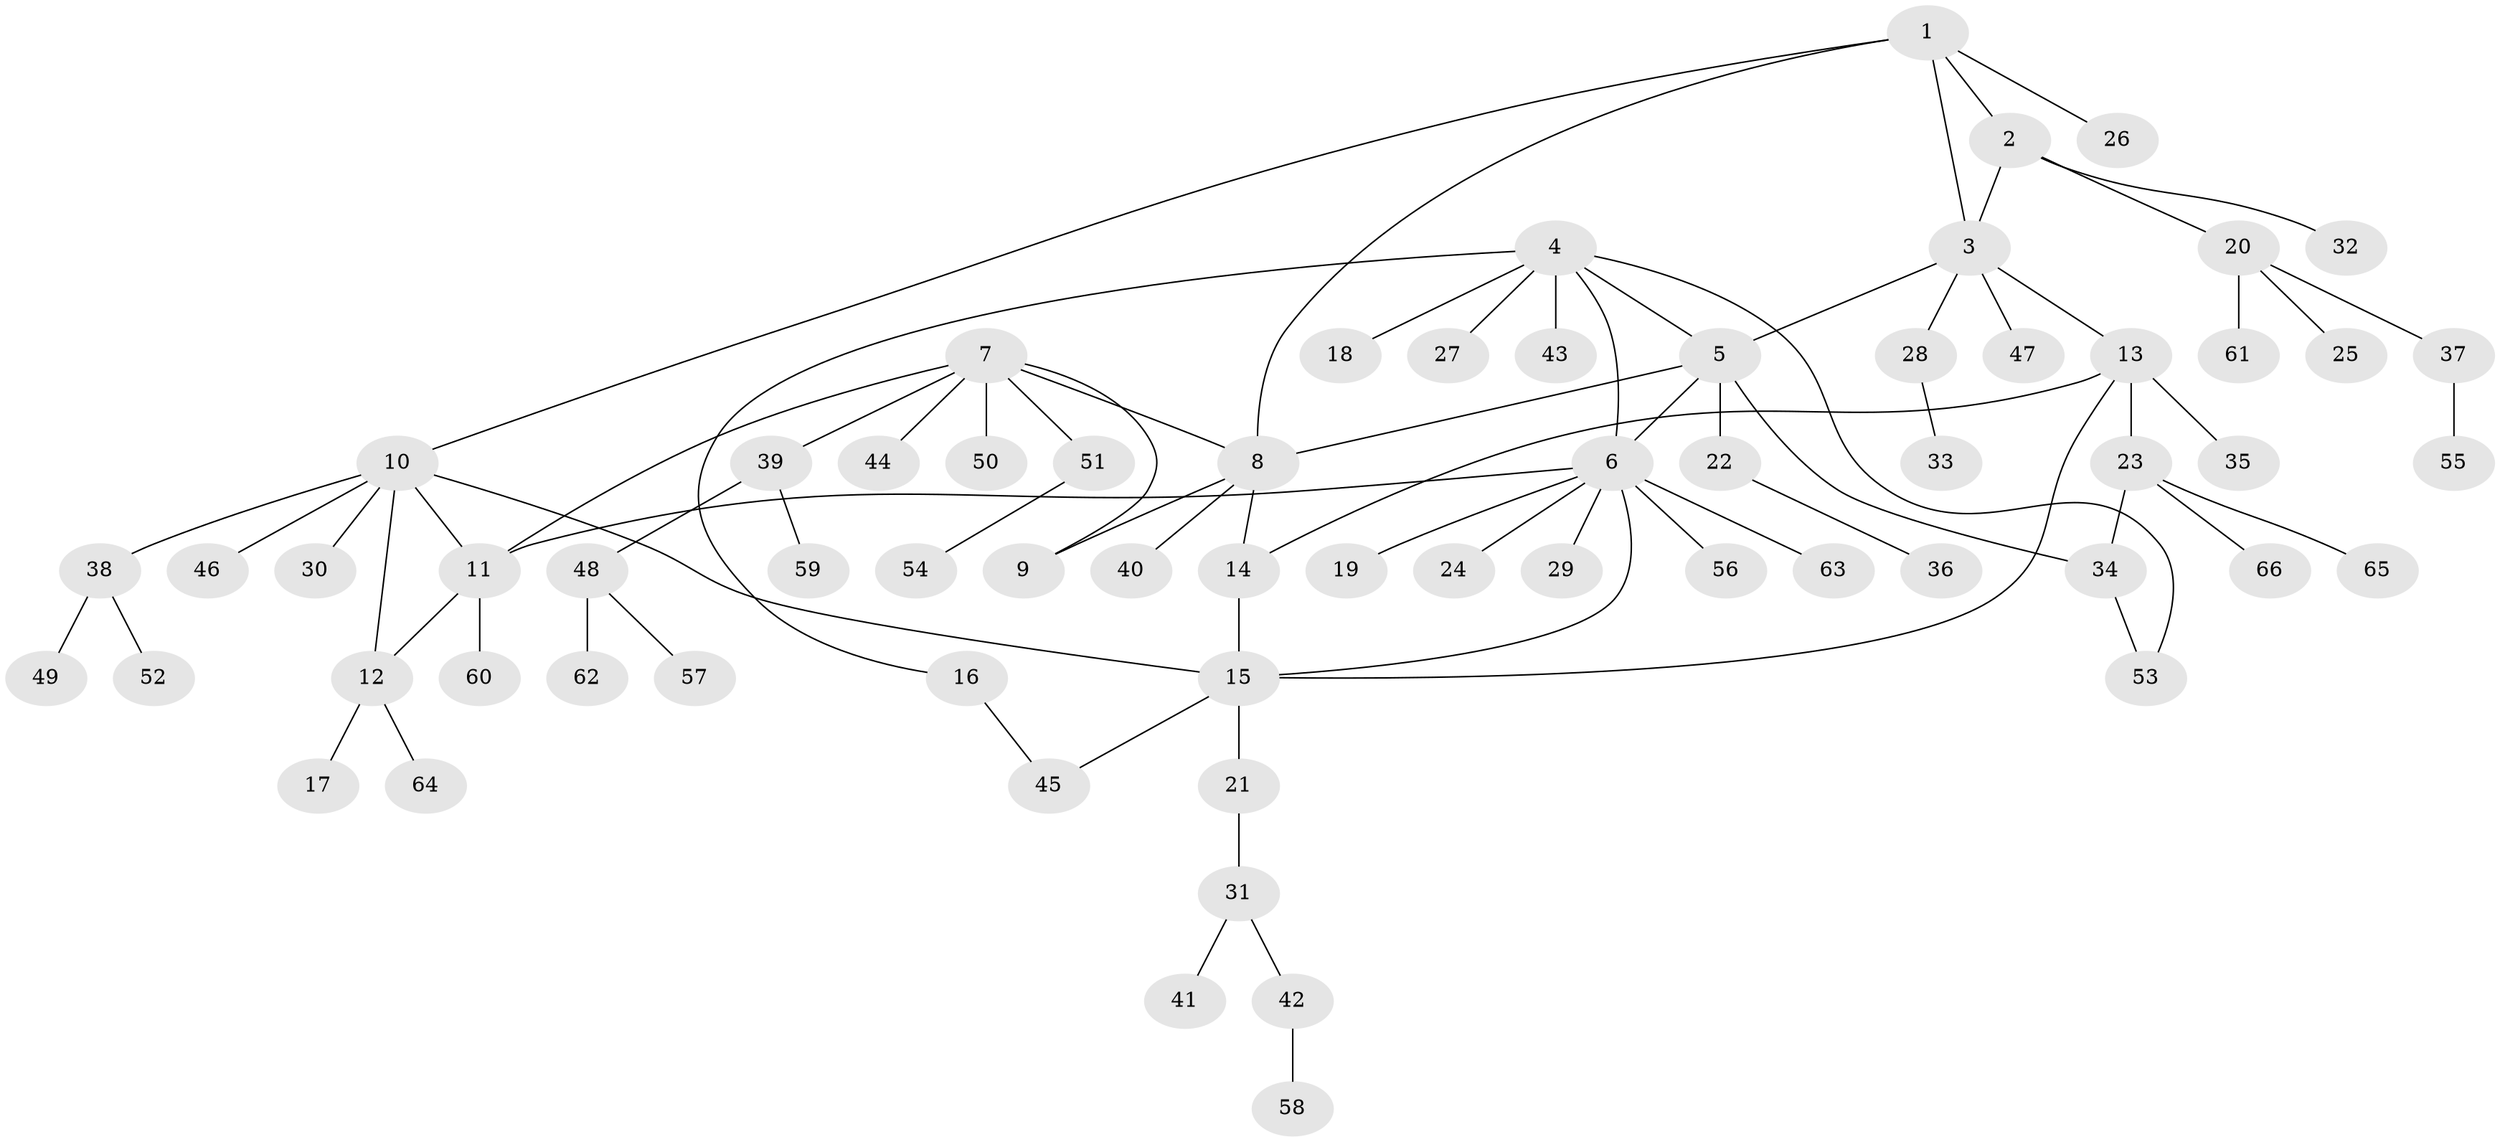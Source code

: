 // coarse degree distribution, {6: 0.08333333333333333, 5: 0.0625, 12: 0.020833333333333332, 9: 0.020833333333333332, 2: 0.125, 1: 0.625, 3: 0.041666666666666664, 4: 0.020833333333333332}
// Generated by graph-tools (version 1.1) at 2025/52/02/27/25 19:52:20]
// undirected, 66 vertices, 79 edges
graph export_dot {
graph [start="1"]
  node [color=gray90,style=filled];
  1;
  2;
  3;
  4;
  5;
  6;
  7;
  8;
  9;
  10;
  11;
  12;
  13;
  14;
  15;
  16;
  17;
  18;
  19;
  20;
  21;
  22;
  23;
  24;
  25;
  26;
  27;
  28;
  29;
  30;
  31;
  32;
  33;
  34;
  35;
  36;
  37;
  38;
  39;
  40;
  41;
  42;
  43;
  44;
  45;
  46;
  47;
  48;
  49;
  50;
  51;
  52;
  53;
  54;
  55;
  56;
  57;
  58;
  59;
  60;
  61;
  62;
  63;
  64;
  65;
  66;
  1 -- 2;
  1 -- 3;
  1 -- 8;
  1 -- 10;
  1 -- 26;
  2 -- 3;
  2 -- 20;
  2 -- 32;
  3 -- 5;
  3 -- 13;
  3 -- 28;
  3 -- 47;
  4 -- 5;
  4 -- 6;
  4 -- 16;
  4 -- 18;
  4 -- 27;
  4 -- 43;
  4 -- 53;
  5 -- 6;
  5 -- 8;
  5 -- 22;
  5 -- 34;
  6 -- 11;
  6 -- 15;
  6 -- 19;
  6 -- 24;
  6 -- 29;
  6 -- 56;
  6 -- 63;
  7 -- 8;
  7 -- 9;
  7 -- 11;
  7 -- 39;
  7 -- 44;
  7 -- 50;
  7 -- 51;
  8 -- 9;
  8 -- 14;
  8 -- 40;
  10 -- 11;
  10 -- 12;
  10 -- 15;
  10 -- 30;
  10 -- 38;
  10 -- 46;
  11 -- 12;
  11 -- 60;
  12 -- 17;
  12 -- 64;
  13 -- 14;
  13 -- 15;
  13 -- 23;
  13 -- 35;
  14 -- 15;
  15 -- 21;
  15 -- 45;
  16 -- 45;
  20 -- 25;
  20 -- 37;
  20 -- 61;
  21 -- 31;
  22 -- 36;
  23 -- 34;
  23 -- 65;
  23 -- 66;
  28 -- 33;
  31 -- 41;
  31 -- 42;
  34 -- 53;
  37 -- 55;
  38 -- 49;
  38 -- 52;
  39 -- 48;
  39 -- 59;
  42 -- 58;
  48 -- 57;
  48 -- 62;
  51 -- 54;
}
